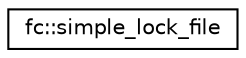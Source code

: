 digraph "Graphical Class Hierarchy"
{
  edge [fontname="Helvetica",fontsize="10",labelfontname="Helvetica",labelfontsize="10"];
  node [fontname="Helvetica",fontsize="10",shape=record];
  rankdir="LR";
  Node0 [label="fc::simple_lock_file",height=0.2,width=0.4,color="black", fillcolor="white", style="filled",URL="$classfc_1_1simple__lock__file.html"];
}
